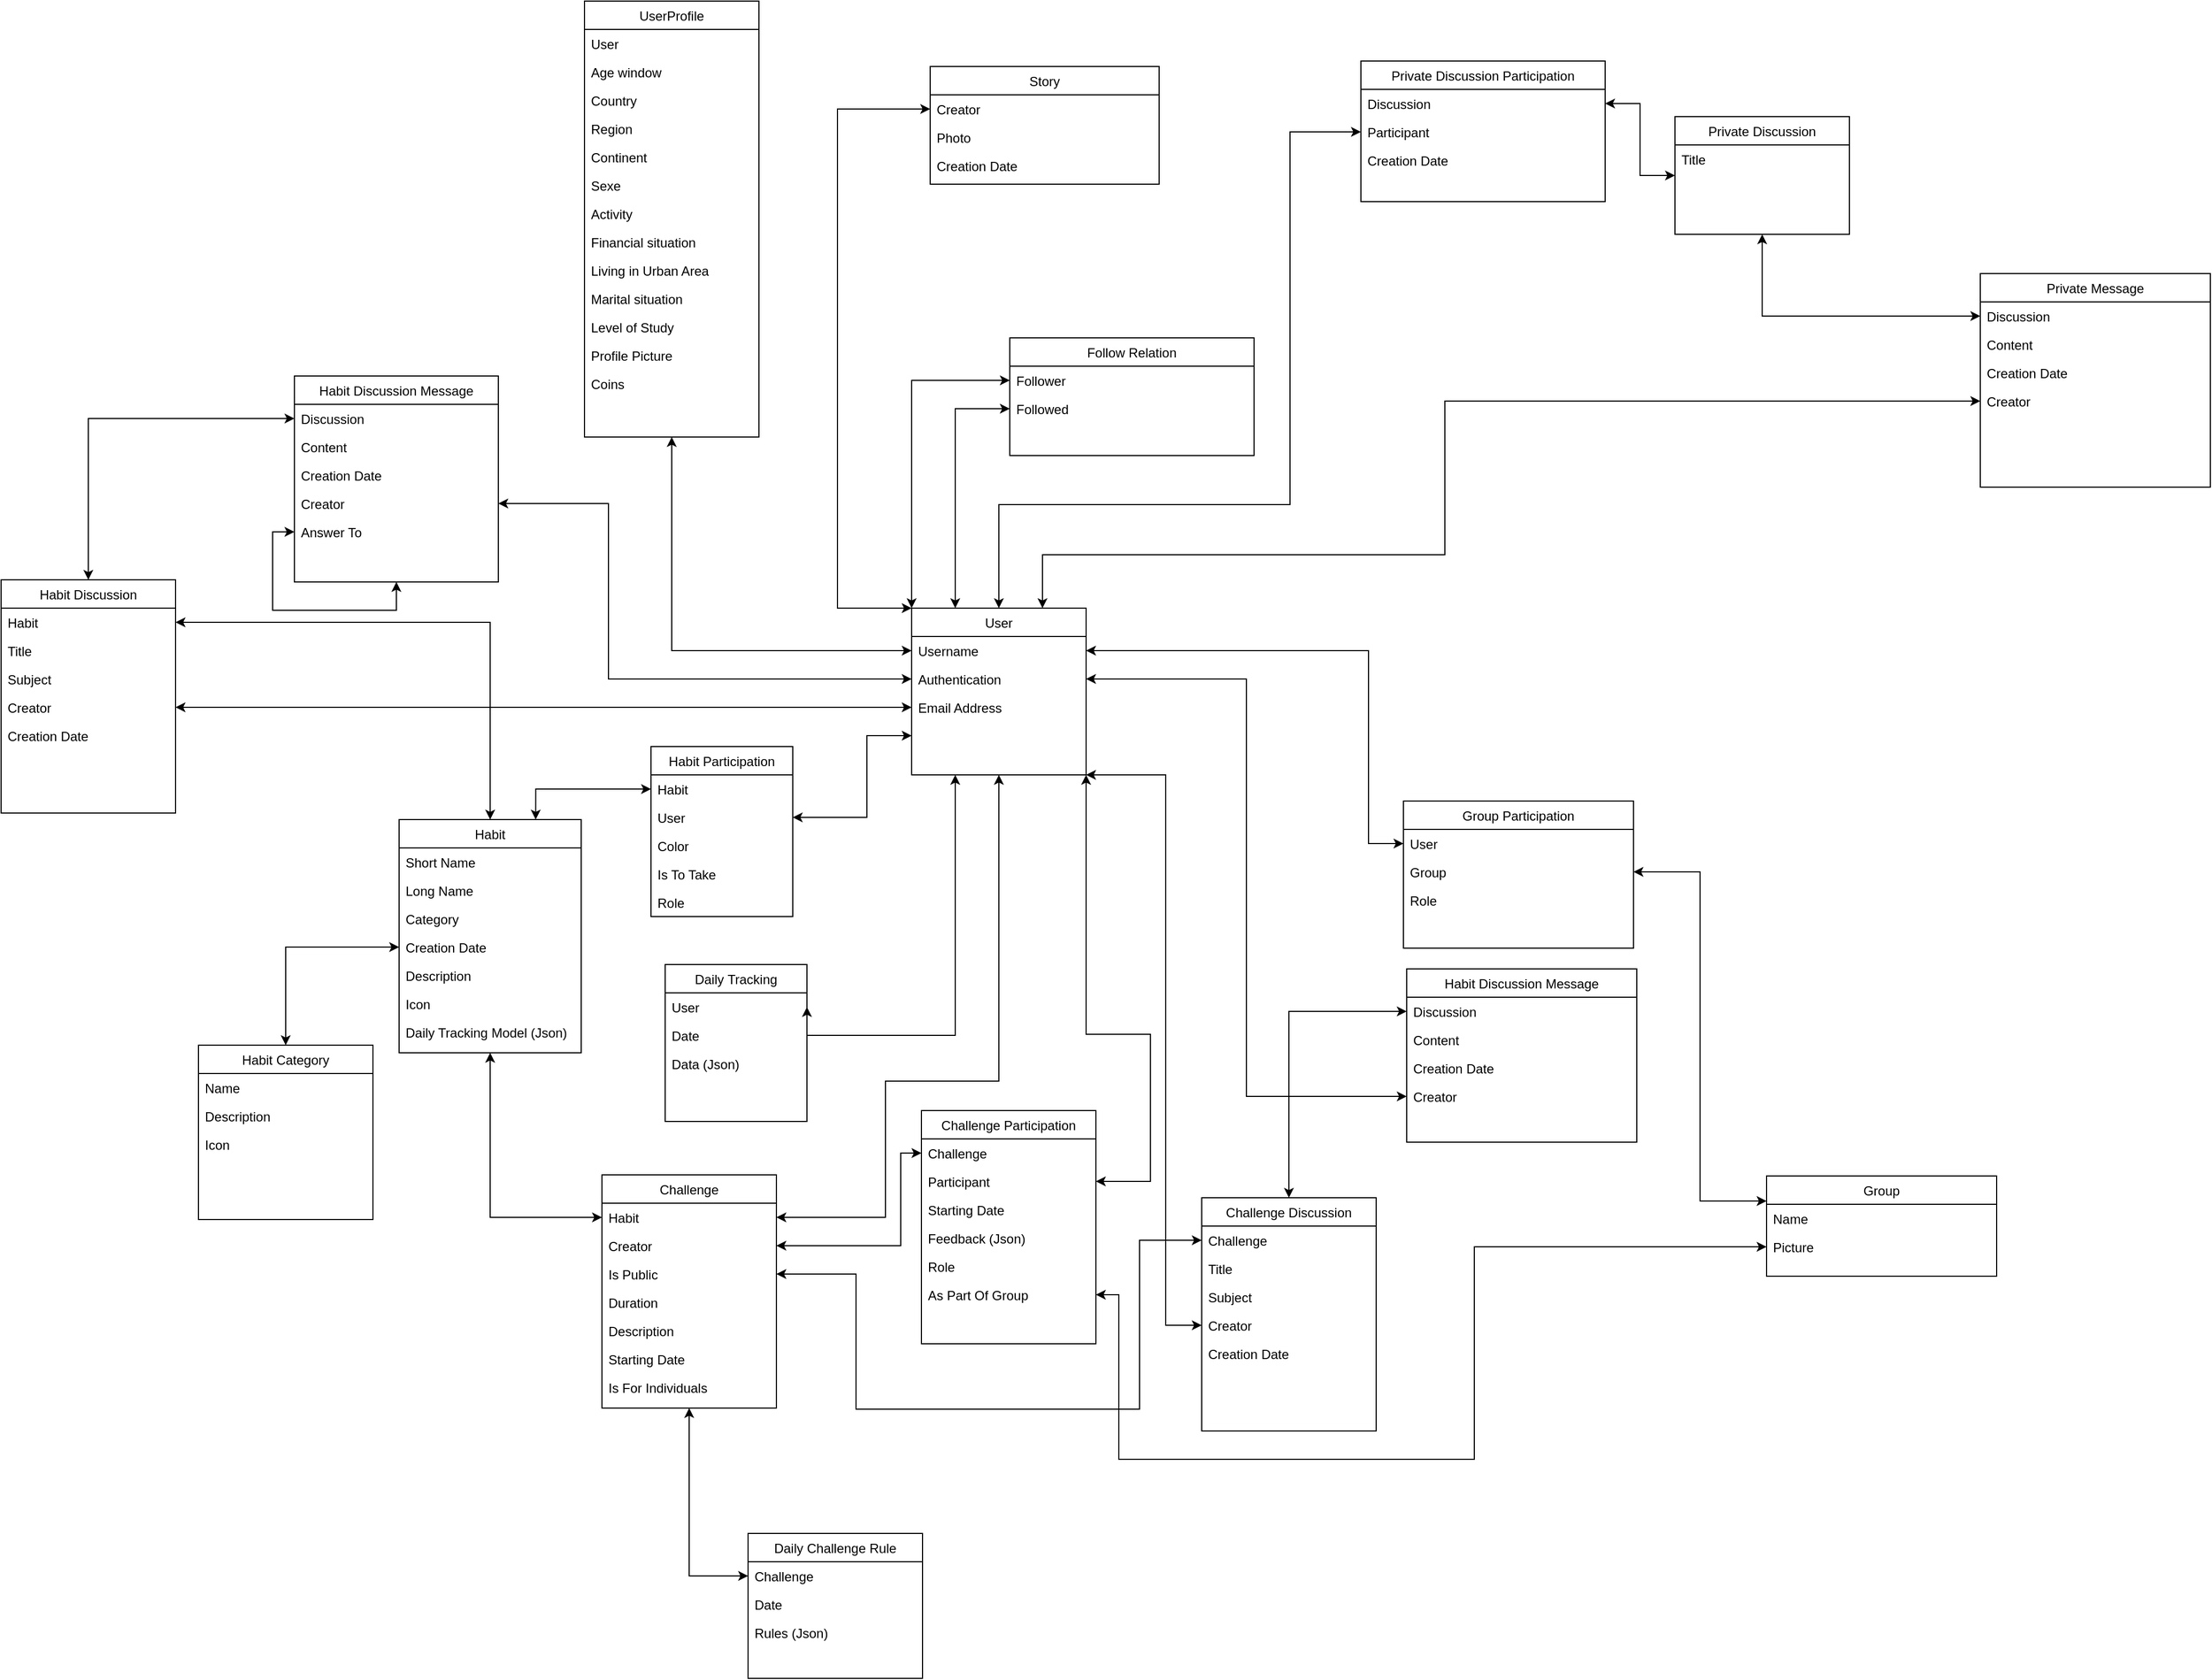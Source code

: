 <mxfile version="24.7.7">
  <diagram id="C5RBs43oDa-KdzZeNtuy" name="Page-1">
    <mxGraphModel dx="2640" dy="1414" grid="0" gridSize="10" guides="0" tooltips="1" connect="1" arrows="1" fold="1" page="0" pageScale="1" pageWidth="827" pageHeight="1169" math="0" shadow="0">
      <root>
        <mxCell id="WIyWlLk6GJQsqaUBKTNV-0" />
        <mxCell id="WIyWlLk6GJQsqaUBKTNV-1" parent="WIyWlLk6GJQsqaUBKTNV-0" />
        <mxCell id="zkfFHV4jXpPFQw0GAbJ--0" value="User" style="swimlane;fontStyle=0;align=center;verticalAlign=top;childLayout=stackLayout;horizontal=1;startSize=26;horizontalStack=0;resizeParent=1;resizeLast=0;collapsible=1;marginBottom=0;rounded=0;shadow=0;strokeWidth=1;swimlaneLine=1;" parent="WIyWlLk6GJQsqaUBKTNV-1" vertex="1">
          <mxGeometry x="76" y="208" width="160" height="153" as="geometry">
            <mxRectangle x="230" y="140" width="160" height="26" as="alternateBounds" />
          </mxGeometry>
        </mxCell>
        <mxCell id="zkfFHV4jXpPFQw0GAbJ--1" value="Username" style="text;align=left;verticalAlign=top;spacingLeft=4;spacingRight=4;overflow=hidden;rotatable=0;points=[[0,0.5],[1,0.5]];portConstraint=eastwest;" parent="zkfFHV4jXpPFQw0GAbJ--0" vertex="1">
          <mxGeometry y="26" width="160" height="26" as="geometry" />
        </mxCell>
        <mxCell id="zkfFHV4jXpPFQw0GAbJ--2" value="Authentication" style="text;align=left;verticalAlign=top;spacingLeft=4;spacingRight=4;overflow=hidden;rotatable=0;points=[[0,0.5],[1,0.5]];portConstraint=eastwest;rounded=0;shadow=0;html=0;" parent="zkfFHV4jXpPFQw0GAbJ--0" vertex="1">
          <mxGeometry y="52" width="160" height="26" as="geometry" />
        </mxCell>
        <mxCell id="zkfFHV4jXpPFQw0GAbJ--3" value="Email Address" style="text;align=left;verticalAlign=top;spacingLeft=4;spacingRight=4;overflow=hidden;rotatable=0;points=[[0,0.5],[1,0.5]];portConstraint=eastwest;rounded=0;shadow=0;html=0;" parent="zkfFHV4jXpPFQw0GAbJ--0" vertex="1">
          <mxGeometry y="78" width="160" height="26" as="geometry" />
        </mxCell>
        <mxCell id="zkfFHV4jXpPFQw0GAbJ--6" value="Habit" style="swimlane;fontStyle=0;align=center;verticalAlign=top;childLayout=stackLayout;horizontal=1;startSize=26;horizontalStack=0;resizeParent=1;resizeLast=0;collapsible=1;marginBottom=0;rounded=0;shadow=0;strokeWidth=1;" parent="WIyWlLk6GJQsqaUBKTNV-1" vertex="1">
          <mxGeometry x="-394" y="402" width="167" height="214" as="geometry">
            <mxRectangle x="130" y="380" width="160" height="26" as="alternateBounds" />
          </mxGeometry>
        </mxCell>
        <mxCell id="zkfFHV4jXpPFQw0GAbJ--7" value="Short Name" style="text;align=left;verticalAlign=top;spacingLeft=4;spacingRight=4;overflow=hidden;rotatable=0;points=[[0,0.5],[1,0.5]];portConstraint=eastwest;" parent="zkfFHV4jXpPFQw0GAbJ--6" vertex="1">
          <mxGeometry y="26" width="167" height="26" as="geometry" />
        </mxCell>
        <mxCell id="zkfFHV4jXpPFQw0GAbJ--8" value="Long Name" style="text;align=left;verticalAlign=top;spacingLeft=4;spacingRight=4;overflow=hidden;rotatable=0;points=[[0,0.5],[1,0.5]];portConstraint=eastwest;rounded=0;shadow=0;html=0;" parent="zkfFHV4jXpPFQw0GAbJ--6" vertex="1">
          <mxGeometry y="52" width="167" height="26" as="geometry" />
        </mxCell>
        <mxCell id="zkfFHV4jXpPFQw0GAbJ--10" value="Category" style="text;align=left;verticalAlign=top;spacingLeft=4;spacingRight=4;overflow=hidden;rotatable=0;points=[[0,0.5],[1,0.5]];portConstraint=eastwest;fontStyle=0" parent="zkfFHV4jXpPFQw0GAbJ--6" vertex="1">
          <mxGeometry y="78" width="167" height="26" as="geometry" />
        </mxCell>
        <mxCell id="zkfFHV4jXpPFQw0GAbJ--11" value="Creation Date" style="text;align=left;verticalAlign=top;spacingLeft=4;spacingRight=4;overflow=hidden;rotatable=0;points=[[0,0.5],[1,0.5]];portConstraint=eastwest;" parent="zkfFHV4jXpPFQw0GAbJ--6" vertex="1">
          <mxGeometry y="104" width="167" height="26" as="geometry" />
        </mxCell>
        <mxCell id="_MTRyUuzJPkdYCa4zPK0-39" value="Description" style="text;align=left;verticalAlign=top;spacingLeft=4;spacingRight=4;overflow=hidden;rotatable=0;points=[[0,0.5],[1,0.5]];portConstraint=eastwest;" parent="zkfFHV4jXpPFQw0GAbJ--6" vertex="1">
          <mxGeometry y="130" width="167" height="26" as="geometry" />
        </mxCell>
        <mxCell id="_MTRyUuzJPkdYCa4zPK0-43" value="Icon" style="text;align=left;verticalAlign=top;spacingLeft=4;spacingRight=4;overflow=hidden;rotatable=0;points=[[0,0.5],[1,0.5]];portConstraint=eastwest;" parent="zkfFHV4jXpPFQw0GAbJ--6" vertex="1">
          <mxGeometry y="156" width="167" height="26" as="geometry" />
        </mxCell>
        <mxCell id="_MTRyUuzJPkdYCa4zPK0-107" value="Daily Tracking Model (Json)" style="text;align=left;verticalAlign=top;spacingLeft=4;spacingRight=4;overflow=hidden;rotatable=0;points=[[0,0.5],[1,0.5]];portConstraint=eastwest;" parent="zkfFHV4jXpPFQw0GAbJ--6" vertex="1">
          <mxGeometry y="182" width="167" height="26" as="geometry" />
        </mxCell>
        <mxCell id="zkfFHV4jXpPFQw0GAbJ--13" value="Habit Category" style="swimlane;fontStyle=0;align=center;verticalAlign=top;childLayout=stackLayout;horizontal=1;startSize=26;horizontalStack=0;resizeParent=1;resizeLast=0;collapsible=1;marginBottom=0;rounded=0;shadow=0;strokeWidth=1;" parent="WIyWlLk6GJQsqaUBKTNV-1" vertex="1">
          <mxGeometry x="-578" y="609" width="160" height="160" as="geometry">
            <mxRectangle x="340" y="380" width="170" height="26" as="alternateBounds" />
          </mxGeometry>
        </mxCell>
        <mxCell id="zkfFHV4jXpPFQw0GAbJ--14" value="Name" style="text;align=left;verticalAlign=top;spacingLeft=4;spacingRight=4;overflow=hidden;rotatable=0;points=[[0,0.5],[1,0.5]];portConstraint=eastwest;" parent="zkfFHV4jXpPFQw0GAbJ--13" vertex="1">
          <mxGeometry y="26" width="160" height="26" as="geometry" />
        </mxCell>
        <mxCell id="_MTRyUuzJPkdYCa4zPK0-41" value="Description" style="text;align=left;verticalAlign=top;spacingLeft=4;spacingRight=4;overflow=hidden;rotatable=0;points=[[0,0.5],[1,0.5]];portConstraint=eastwest;" parent="zkfFHV4jXpPFQw0GAbJ--13" vertex="1">
          <mxGeometry y="52" width="160" height="26" as="geometry" />
        </mxCell>
        <mxCell id="_MTRyUuzJPkdYCa4zPK0-42" value="Icon" style="text;align=left;verticalAlign=top;spacingLeft=4;spacingRight=4;overflow=hidden;rotatable=0;points=[[0,0.5],[1,0.5]];portConstraint=eastwest;" parent="zkfFHV4jXpPFQw0GAbJ--13" vertex="1">
          <mxGeometry y="78" width="160" height="26" as="geometry" />
        </mxCell>
        <mxCell id="_MTRyUuzJPkdYCa4zPK0-162" style="edgeStyle=orthogonalEdgeStyle;rounded=0;orthogonalLoop=1;jettySize=auto;html=1;exitX=0.5;exitY=1;exitDx=0;exitDy=0;entryX=0;entryY=0.5;entryDx=0;entryDy=0;startArrow=classic;startFill=1;" parent="WIyWlLk6GJQsqaUBKTNV-1" source="zkfFHV4jXpPFQw0GAbJ--17" target="zkfFHV4jXpPFQw0GAbJ--1" edge="1">
          <mxGeometry relative="1" as="geometry">
            <Array as="points">
              <mxPoint x="-144" y="247" />
            </Array>
          </mxGeometry>
        </mxCell>
        <mxCell id="zkfFHV4jXpPFQw0GAbJ--17" value="UserProfile" style="swimlane;fontStyle=0;align=center;verticalAlign=top;childLayout=stackLayout;horizontal=1;startSize=26;horizontalStack=0;resizeParent=1;resizeLast=0;collapsible=1;marginBottom=0;rounded=0;shadow=0;strokeWidth=1;" parent="WIyWlLk6GJQsqaUBKTNV-1" vertex="1">
          <mxGeometry x="-224" y="-349" width="160" height="400" as="geometry">
            <mxRectangle x="550" y="140" width="160" height="26" as="alternateBounds" />
          </mxGeometry>
        </mxCell>
        <mxCell id="FdI5IwcbY3YM_8A5vLSb-8" value="User" style="text;align=left;verticalAlign=top;spacingLeft=4;spacingRight=4;overflow=hidden;rotatable=0;points=[[0,0.5],[1,0.5]];portConstraint=eastwest;" vertex="1" parent="zkfFHV4jXpPFQw0GAbJ--17">
          <mxGeometry y="26" width="160" height="26" as="geometry" />
        </mxCell>
        <mxCell id="zkfFHV4jXpPFQw0GAbJ--18" value="Age window" style="text;align=left;verticalAlign=top;spacingLeft=4;spacingRight=4;overflow=hidden;rotatable=0;points=[[0,0.5],[1,0.5]];portConstraint=eastwest;" parent="zkfFHV4jXpPFQw0GAbJ--17" vertex="1">
          <mxGeometry y="52" width="160" height="26" as="geometry" />
        </mxCell>
        <mxCell id="zkfFHV4jXpPFQw0GAbJ--19" value="Country" style="text;align=left;verticalAlign=top;spacingLeft=4;spacingRight=4;overflow=hidden;rotatable=0;points=[[0,0.5],[1,0.5]];portConstraint=eastwest;rounded=0;shadow=0;html=0;" parent="zkfFHV4jXpPFQw0GAbJ--17" vertex="1">
          <mxGeometry y="78" width="160" height="26" as="geometry" />
        </mxCell>
        <mxCell id="zkfFHV4jXpPFQw0GAbJ--20" value="Region" style="text;align=left;verticalAlign=top;spacingLeft=4;spacingRight=4;overflow=hidden;rotatable=0;points=[[0,0.5],[1,0.5]];portConstraint=eastwest;rounded=0;shadow=0;html=0;" parent="zkfFHV4jXpPFQw0GAbJ--17" vertex="1">
          <mxGeometry y="104" width="160" height="26" as="geometry" />
        </mxCell>
        <mxCell id="zkfFHV4jXpPFQw0GAbJ--21" value="Continent" style="text;align=left;verticalAlign=top;spacingLeft=4;spacingRight=4;overflow=hidden;rotatable=0;points=[[0,0.5],[1,0.5]];portConstraint=eastwest;rounded=0;shadow=0;html=0;" parent="zkfFHV4jXpPFQw0GAbJ--17" vertex="1">
          <mxGeometry y="130" width="160" height="26" as="geometry" />
        </mxCell>
        <mxCell id="zkfFHV4jXpPFQw0GAbJ--22" value="Sexe" style="text;align=left;verticalAlign=top;spacingLeft=4;spacingRight=4;overflow=hidden;rotatable=0;points=[[0,0.5],[1,0.5]];portConstraint=eastwest;rounded=0;shadow=0;html=0;" parent="zkfFHV4jXpPFQw0GAbJ--17" vertex="1">
          <mxGeometry y="156" width="160" height="26" as="geometry" />
        </mxCell>
        <mxCell id="zkfFHV4jXpPFQw0GAbJ--24" value="Activity" style="text;align=left;verticalAlign=top;spacingLeft=4;spacingRight=4;overflow=hidden;rotatable=0;points=[[0,0.5],[1,0.5]];portConstraint=eastwest;" parent="zkfFHV4jXpPFQw0GAbJ--17" vertex="1">
          <mxGeometry y="182" width="160" height="26" as="geometry" />
        </mxCell>
        <mxCell id="zkfFHV4jXpPFQw0GAbJ--25" value="Financial situation" style="text;align=left;verticalAlign=top;spacingLeft=4;spacingRight=4;overflow=hidden;rotatable=0;points=[[0,0.5],[1,0.5]];portConstraint=eastwest;" parent="zkfFHV4jXpPFQw0GAbJ--17" vertex="1">
          <mxGeometry y="208" width="160" height="26" as="geometry" />
        </mxCell>
        <mxCell id="_MTRyUuzJPkdYCa4zPK0-3" value="Living in Urban Area" style="text;align=left;verticalAlign=top;spacingLeft=4;spacingRight=4;overflow=hidden;rotatable=0;points=[[0,0.5],[1,0.5]];portConstraint=eastwest;" parent="zkfFHV4jXpPFQw0GAbJ--17" vertex="1">
          <mxGeometry y="234" width="160" height="26" as="geometry" />
        </mxCell>
        <mxCell id="_MTRyUuzJPkdYCa4zPK0-4" value="Marital situation" style="text;align=left;verticalAlign=top;spacingLeft=4;spacingRight=4;overflow=hidden;rotatable=0;points=[[0,0.5],[1,0.5]];portConstraint=eastwest;" parent="zkfFHV4jXpPFQw0GAbJ--17" vertex="1">
          <mxGeometry y="260" width="160" height="26" as="geometry" />
        </mxCell>
        <mxCell id="_MTRyUuzJPkdYCa4zPK0-5" value="Level of Study" style="text;align=left;verticalAlign=top;spacingLeft=4;spacingRight=4;overflow=hidden;rotatable=0;points=[[0,0.5],[1,0.5]];portConstraint=eastwest;" parent="zkfFHV4jXpPFQw0GAbJ--17" vertex="1">
          <mxGeometry y="286" width="160" height="26" as="geometry" />
        </mxCell>
        <mxCell id="_MTRyUuzJPkdYCa4zPK0-44" value="Profile Picture" style="text;align=left;verticalAlign=top;spacingLeft=4;spacingRight=4;overflow=hidden;rotatable=0;points=[[0,0.5],[1,0.5]];portConstraint=eastwest;" parent="zkfFHV4jXpPFQw0GAbJ--17" vertex="1">
          <mxGeometry y="312" width="160" height="26" as="geometry" />
        </mxCell>
        <mxCell id="FdI5IwcbY3YM_8A5vLSb-9" value="Coins" style="text;align=left;verticalAlign=top;spacingLeft=4;spacingRight=4;overflow=hidden;rotatable=0;points=[[0,0.5],[1,0.5]];portConstraint=eastwest;" vertex="1" parent="zkfFHV4jXpPFQw0GAbJ--17">
          <mxGeometry y="338" width="160" height="26" as="geometry" />
        </mxCell>
        <mxCell id="_MTRyUuzJPkdYCa4zPK0-8" value="" style="endArrow=classic;shadow=0;strokeWidth=1;rounded=0;endFill=1;edgeStyle=orthogonalEdgeStyle;elbow=vertical;startArrow=classic;startFill=1;entryX=0.5;entryY=0;entryDx=0;entryDy=0;exitX=0;exitY=0.5;exitDx=0;exitDy=0;" parent="WIyWlLk6GJQsqaUBKTNV-1" source="zkfFHV4jXpPFQw0GAbJ--11" target="zkfFHV4jXpPFQw0GAbJ--13" edge="1">
          <mxGeometry x="0.5" y="41" relative="1" as="geometry">
            <mxPoint x="230" y="600" as="sourcePoint" />
            <mxPoint x="340" y="560" as="targetPoint" />
            <mxPoint x="-40" y="32" as="offset" />
          </mxGeometry>
        </mxCell>
        <mxCell id="_MTRyUuzJPkdYCa4zPK0-16" value="Daily Tracking" style="swimlane;fontStyle=0;align=center;verticalAlign=top;childLayout=stackLayout;horizontal=1;startSize=26;horizontalStack=0;resizeParent=1;resizeLast=0;collapsible=1;marginBottom=0;rounded=0;shadow=0;strokeWidth=1;" parent="WIyWlLk6GJQsqaUBKTNV-1" vertex="1">
          <mxGeometry x="-150" y="535" width="130" height="144" as="geometry">
            <mxRectangle x="130" y="380" width="160" height="26" as="alternateBounds" />
          </mxGeometry>
        </mxCell>
        <mxCell id="_MTRyUuzJPkdYCa4zPK0-18" value="User" style="text;align=left;verticalAlign=top;spacingLeft=4;spacingRight=4;overflow=hidden;rotatable=0;points=[[0,0.5],[1,0.5]];portConstraint=eastwest;rounded=0;shadow=0;html=0;" parent="_MTRyUuzJPkdYCa4zPK0-16" vertex="1">
          <mxGeometry y="26" width="130" height="26" as="geometry" />
        </mxCell>
        <mxCell id="_MTRyUuzJPkdYCa4zPK0-19" value="Date" style="text;align=left;verticalAlign=top;spacingLeft=4;spacingRight=4;overflow=hidden;rotatable=0;points=[[0,0.5],[1,0.5]];portConstraint=eastwest;fontStyle=0" parent="_MTRyUuzJPkdYCa4zPK0-16" vertex="1">
          <mxGeometry y="52" width="130" height="26" as="geometry" />
        </mxCell>
        <mxCell id="_MTRyUuzJPkdYCa4zPK0-21" value="Data (Json)" style="text;align=left;verticalAlign=top;spacingLeft=4;spacingRight=4;overflow=hidden;rotatable=0;points=[[0,0.5],[1,0.5]];portConstraint=eastwest;fontStyle=0" parent="_MTRyUuzJPkdYCa4zPK0-16" vertex="1">
          <mxGeometry y="78" width="130" height="26" as="geometry" />
        </mxCell>
        <mxCell id="_MTRyUuzJPkdYCa4zPK0-24" value="" style="endArrow=classic;shadow=0;strokeWidth=1;rounded=0;endFill=1;edgeStyle=orthogonalEdgeStyle;elbow=vertical;entryX=1;entryY=0.5;entryDx=0;entryDy=0;exitX=0.25;exitY=1;exitDx=0;exitDy=0;startArrow=classic;startFill=1;" parent="WIyWlLk6GJQsqaUBKTNV-1" source="zkfFHV4jXpPFQw0GAbJ--0" target="_MTRyUuzJPkdYCa4zPK0-18" edge="1">
          <mxGeometry x="0.5" y="41" relative="1" as="geometry">
            <mxPoint x="80" y="230" as="sourcePoint" />
            <mxPoint x="-120" y="290" as="targetPoint" />
            <mxPoint x="-40" y="32" as="offset" />
            <Array as="points">
              <mxPoint x="116" y="600" />
            </Array>
          </mxGeometry>
        </mxCell>
        <mxCell id="_MTRyUuzJPkdYCa4zPK0-32" value="Challenge" style="swimlane;fontStyle=0;align=center;verticalAlign=top;childLayout=stackLayout;horizontal=1;startSize=26;horizontalStack=0;resizeParent=1;resizeLast=0;collapsible=1;marginBottom=0;rounded=0;shadow=0;strokeWidth=1;" parent="WIyWlLk6GJQsqaUBKTNV-1" vertex="1">
          <mxGeometry x="-208" y="728" width="160" height="214" as="geometry">
            <mxRectangle x="130" y="380" width="160" height="26" as="alternateBounds" />
          </mxGeometry>
        </mxCell>
        <mxCell id="_MTRyUuzJPkdYCa4zPK0-33" value="Habit" style="text;align=left;verticalAlign=top;spacingLeft=4;spacingRight=4;overflow=hidden;rotatable=0;points=[[0,0.5],[1,0.5]];portConstraint=eastwest;" parent="_MTRyUuzJPkdYCa4zPK0-32" vertex="1">
          <mxGeometry y="26" width="160" height="26" as="geometry" />
        </mxCell>
        <mxCell id="_MTRyUuzJPkdYCa4zPK0-34" value="Creator" style="text;align=left;verticalAlign=top;spacingLeft=4;spacingRight=4;overflow=hidden;rotatable=0;points=[[0,0.5],[1,0.5]];portConstraint=eastwest;rounded=0;shadow=0;html=0;" parent="_MTRyUuzJPkdYCa4zPK0-32" vertex="1">
          <mxGeometry y="52" width="160" height="26" as="geometry" />
        </mxCell>
        <mxCell id="_MTRyUuzJPkdYCa4zPK0-35" value="Is Public" style="text;align=left;verticalAlign=top;spacingLeft=4;spacingRight=4;overflow=hidden;rotatable=0;points=[[0,0.5],[1,0.5]];portConstraint=eastwest;fontStyle=0" parent="_MTRyUuzJPkdYCa4zPK0-32" vertex="1">
          <mxGeometry y="78" width="160" height="26" as="geometry" />
        </mxCell>
        <mxCell id="_MTRyUuzJPkdYCa4zPK0-37" value="Duration" style="text;align=left;verticalAlign=top;spacingLeft=4;spacingRight=4;overflow=hidden;rotatable=0;points=[[0,0.5],[1,0.5]];portConstraint=eastwest;" parent="_MTRyUuzJPkdYCa4zPK0-32" vertex="1">
          <mxGeometry y="104" width="160" height="26" as="geometry" />
        </mxCell>
        <mxCell id="_MTRyUuzJPkdYCa4zPK0-38" value="Description" style="text;align=left;verticalAlign=top;spacingLeft=4;spacingRight=4;overflow=hidden;rotatable=0;points=[[0,0.5],[1,0.5]];portConstraint=eastwest;" parent="_MTRyUuzJPkdYCa4zPK0-32" vertex="1">
          <mxGeometry y="130" width="160" height="26" as="geometry" />
        </mxCell>
        <mxCell id="FdI5IwcbY3YM_8A5vLSb-43" value="Starting Date" style="text;align=left;verticalAlign=top;spacingLeft=4;spacingRight=4;overflow=hidden;rotatable=0;points=[[0,0.5],[1,0.5]];portConstraint=eastwest;" vertex="1" parent="_MTRyUuzJPkdYCa4zPK0-32">
          <mxGeometry y="156" width="160" height="26" as="geometry" />
        </mxCell>
        <mxCell id="FdI5IwcbY3YM_8A5vLSb-44" value="Is For Individuals" style="text;align=left;verticalAlign=top;spacingLeft=4;spacingRight=4;overflow=hidden;rotatable=0;points=[[0,0.5],[1,0.5]];portConstraint=eastwest;fontStyle=0" vertex="1" parent="_MTRyUuzJPkdYCa4zPK0-32">
          <mxGeometry y="182" width="160" height="26" as="geometry" />
        </mxCell>
        <mxCell id="_MTRyUuzJPkdYCa4zPK0-45" value="" style="endArrow=classic;shadow=0;strokeWidth=1;rounded=0;endFill=1;edgeStyle=orthogonalEdgeStyle;elbow=vertical;entryX=0;entryY=0.5;entryDx=0;entryDy=0;startArrow=classic;startFill=1;exitX=0.5;exitY=1;exitDx=0;exitDy=0;" parent="WIyWlLk6GJQsqaUBKTNV-1" source="zkfFHV4jXpPFQw0GAbJ--6" target="_MTRyUuzJPkdYCa4zPK0-33" edge="1">
          <mxGeometry x="0.5" y="41" relative="1" as="geometry">
            <mxPoint x="120" y="740" as="sourcePoint" />
            <mxPoint x="390" y="529" as="targetPoint" />
            <mxPoint x="-40" y="32" as="offset" />
          </mxGeometry>
        </mxCell>
        <mxCell id="_MTRyUuzJPkdYCa4zPK0-49" value="Habit Discussion" style="swimlane;fontStyle=0;align=center;verticalAlign=top;childLayout=stackLayout;horizontal=1;startSize=26;horizontalStack=0;resizeParent=1;resizeLast=0;collapsible=1;marginBottom=0;rounded=0;shadow=0;strokeWidth=1;" parent="WIyWlLk6GJQsqaUBKTNV-1" vertex="1">
          <mxGeometry x="-759" y="182" width="160" height="214" as="geometry">
            <mxRectangle x="130" y="380" width="160" height="26" as="alternateBounds" />
          </mxGeometry>
        </mxCell>
        <mxCell id="_MTRyUuzJPkdYCa4zPK0-50" value="Habit" style="text;align=left;verticalAlign=top;spacingLeft=4;spacingRight=4;overflow=hidden;rotatable=0;points=[[0,0.5],[1,0.5]];portConstraint=eastwest;" parent="_MTRyUuzJPkdYCa4zPK0-49" vertex="1">
          <mxGeometry y="26" width="160" height="26" as="geometry" />
        </mxCell>
        <mxCell id="_MTRyUuzJPkdYCa4zPK0-52" value="Title" style="text;align=left;verticalAlign=top;spacingLeft=4;spacingRight=4;overflow=hidden;rotatable=0;points=[[0,0.5],[1,0.5]];portConstraint=eastwest;fontStyle=0" parent="_MTRyUuzJPkdYCa4zPK0-49" vertex="1">
          <mxGeometry y="52" width="160" height="26" as="geometry" />
        </mxCell>
        <mxCell id="_MTRyUuzJPkdYCa4zPK0-54" value="Subject" style="text;align=left;verticalAlign=top;spacingLeft=4;spacingRight=4;overflow=hidden;rotatable=0;points=[[0,0.5],[1,0.5]];portConstraint=eastwest;" parent="_MTRyUuzJPkdYCa4zPK0-49" vertex="1">
          <mxGeometry y="78" width="160" height="26" as="geometry" />
        </mxCell>
        <mxCell id="_MTRyUuzJPkdYCa4zPK0-61" value="Creator" style="text;align=left;verticalAlign=top;spacingLeft=4;spacingRight=4;overflow=hidden;rotatable=0;points=[[0,0.5],[1,0.5]];portConstraint=eastwest;" parent="_MTRyUuzJPkdYCa4zPK0-49" vertex="1">
          <mxGeometry y="104" width="160" height="26" as="geometry" />
        </mxCell>
        <mxCell id="_MTRyUuzJPkdYCa4zPK0-62" value="Creation Date" style="text;align=left;verticalAlign=top;spacingLeft=4;spacingRight=4;overflow=hidden;rotatable=0;points=[[0,0.5],[1,0.5]];portConstraint=eastwest;" parent="_MTRyUuzJPkdYCa4zPK0-49" vertex="1">
          <mxGeometry y="130" width="160" height="26" as="geometry" />
        </mxCell>
        <mxCell id="_MTRyUuzJPkdYCa4zPK0-56" value="Challenge Discussion" style="swimlane;fontStyle=0;align=center;verticalAlign=top;childLayout=stackLayout;horizontal=1;startSize=26;horizontalStack=0;resizeParent=1;resizeLast=0;collapsible=1;marginBottom=0;rounded=0;shadow=0;strokeWidth=1;" parent="WIyWlLk6GJQsqaUBKTNV-1" vertex="1">
          <mxGeometry x="342" y="749" width="160" height="214" as="geometry">
            <mxRectangle x="130" y="380" width="160" height="26" as="alternateBounds" />
          </mxGeometry>
        </mxCell>
        <mxCell id="_MTRyUuzJPkdYCa4zPK0-57" value="Challenge" style="text;align=left;verticalAlign=top;spacingLeft=4;spacingRight=4;overflow=hidden;rotatable=0;points=[[0,0.5],[1,0.5]];portConstraint=eastwest;" parent="_MTRyUuzJPkdYCa4zPK0-56" vertex="1">
          <mxGeometry y="26" width="160" height="26" as="geometry" />
        </mxCell>
        <mxCell id="_MTRyUuzJPkdYCa4zPK0-58" value="Title" style="text;align=left;verticalAlign=top;spacingLeft=4;spacingRight=4;overflow=hidden;rotatable=0;points=[[0,0.5],[1,0.5]];portConstraint=eastwest;fontStyle=0" parent="_MTRyUuzJPkdYCa4zPK0-56" vertex="1">
          <mxGeometry y="52" width="160" height="26" as="geometry" />
        </mxCell>
        <mxCell id="_MTRyUuzJPkdYCa4zPK0-59" value="Subject" style="text;align=left;verticalAlign=top;spacingLeft=4;spacingRight=4;overflow=hidden;rotatable=0;points=[[0,0.5],[1,0.5]];portConstraint=eastwest;" parent="_MTRyUuzJPkdYCa4zPK0-56" vertex="1">
          <mxGeometry y="78" width="160" height="26" as="geometry" />
        </mxCell>
        <mxCell id="_MTRyUuzJPkdYCa4zPK0-108" value="Creator" style="text;align=left;verticalAlign=top;spacingLeft=4;spacingRight=4;overflow=hidden;rotatable=0;points=[[0,0.5],[1,0.5]];portConstraint=eastwest;" parent="_MTRyUuzJPkdYCa4zPK0-56" vertex="1">
          <mxGeometry y="104" width="160" height="26" as="geometry" />
        </mxCell>
        <mxCell id="_MTRyUuzJPkdYCa4zPK0-63" value="Creation Date" style="text;align=left;verticalAlign=top;spacingLeft=4;spacingRight=4;overflow=hidden;rotatable=0;points=[[0,0.5],[1,0.5]];portConstraint=eastwest;" parent="_MTRyUuzJPkdYCa4zPK0-56" vertex="1">
          <mxGeometry y="130" width="160" height="26" as="geometry" />
        </mxCell>
        <mxCell id="_MTRyUuzJPkdYCa4zPK0-64" value="Challenge Participation" style="swimlane;fontStyle=0;align=center;verticalAlign=top;childLayout=stackLayout;horizontal=1;startSize=26;horizontalStack=0;resizeParent=1;resizeLast=0;collapsible=1;marginBottom=0;rounded=0;shadow=0;strokeWidth=1;" parent="WIyWlLk6GJQsqaUBKTNV-1" vertex="1">
          <mxGeometry x="85" y="669" width="160" height="214" as="geometry">
            <mxRectangle x="130" y="380" width="160" height="26" as="alternateBounds" />
          </mxGeometry>
        </mxCell>
        <mxCell id="_MTRyUuzJPkdYCa4zPK0-65" value="Challenge" style="text;align=left;verticalAlign=top;spacingLeft=4;spacingRight=4;overflow=hidden;rotatable=0;points=[[0,0.5],[1,0.5]];portConstraint=eastwest;" parent="_MTRyUuzJPkdYCa4zPK0-64" vertex="1">
          <mxGeometry y="26" width="160" height="26" as="geometry" />
        </mxCell>
        <mxCell id="_MTRyUuzJPkdYCa4zPK0-66" value="Participant" style="text;align=left;verticalAlign=top;spacingLeft=4;spacingRight=4;overflow=hidden;rotatable=0;points=[[0,0.5],[1,0.5]];portConstraint=eastwest;rounded=0;shadow=0;html=0;" parent="_MTRyUuzJPkdYCa4zPK0-64" vertex="1">
          <mxGeometry y="52" width="160" height="26" as="geometry" />
        </mxCell>
        <mxCell id="_MTRyUuzJPkdYCa4zPK0-67" value="Starting Date" style="text;align=left;verticalAlign=top;spacingLeft=4;spacingRight=4;overflow=hidden;rotatable=0;points=[[0,0.5],[1,0.5]];portConstraint=eastwest;fontStyle=0" parent="_MTRyUuzJPkdYCa4zPK0-64" vertex="1">
          <mxGeometry y="78" width="160" height="26" as="geometry" />
        </mxCell>
        <mxCell id="_MTRyUuzJPkdYCa4zPK0-71" value="Feedback (Json)" style="text;align=left;verticalAlign=top;spacingLeft=4;spacingRight=4;overflow=hidden;rotatable=0;points=[[0,0.5],[1,0.5]];portConstraint=eastwest;fontStyle=0" parent="_MTRyUuzJPkdYCa4zPK0-64" vertex="1">
          <mxGeometry y="104" width="160" height="26" as="geometry" />
        </mxCell>
        <mxCell id="FdI5IwcbY3YM_8A5vLSb-25" value="Role" style="text;align=left;verticalAlign=top;spacingLeft=4;spacingRight=4;overflow=hidden;rotatable=0;points=[[0,0.5],[1,0.5]];portConstraint=eastwest;fontStyle=0" vertex="1" parent="_MTRyUuzJPkdYCa4zPK0-64">
          <mxGeometry y="130" width="160" height="26" as="geometry" />
        </mxCell>
        <mxCell id="FdI5IwcbY3YM_8A5vLSb-45" value="As Part Of Group" style="text;align=left;verticalAlign=top;spacingLeft=4;spacingRight=4;overflow=hidden;rotatable=0;points=[[0,0.5],[1,0.5]];portConstraint=eastwest;fontStyle=0" vertex="1" parent="_MTRyUuzJPkdYCa4zPK0-64">
          <mxGeometry y="156" width="160" height="26" as="geometry" />
        </mxCell>
        <mxCell id="_MTRyUuzJPkdYCa4zPK0-76" value="" style="endArrow=classic;shadow=0;strokeWidth=1;rounded=0;endFill=1;edgeStyle=orthogonalEdgeStyle;elbow=vertical;entryX=1;entryY=0.5;entryDx=0;entryDy=0;startArrow=classic;startFill=1;exitX=1;exitY=1;exitDx=0;exitDy=0;" parent="WIyWlLk6GJQsqaUBKTNV-1" source="zkfFHV4jXpPFQw0GAbJ--0" target="_MTRyUuzJPkdYCa4zPK0-66" edge="1">
          <mxGeometry x="0.5" y="41" relative="1" as="geometry">
            <mxPoint x="236" y="325" as="sourcePoint" />
            <mxPoint x="780" y="565" as="targetPoint" />
            <mxPoint x="-40" y="32" as="offset" />
            <Array as="points">
              <mxPoint x="236" y="599" />
              <mxPoint x="295" y="599" />
              <mxPoint x="295" y="734" />
            </Array>
          </mxGeometry>
        </mxCell>
        <mxCell id="_MTRyUuzJPkdYCa4zPK0-80" value="" style="endArrow=classic;shadow=0;strokeWidth=1;rounded=0;endFill=1;edgeStyle=orthogonalEdgeStyle;elbow=vertical;startArrow=classic;startFill=1;exitX=0;exitY=0.5;exitDx=0;exitDy=0;entryX=1;entryY=0.5;entryDx=0;entryDy=0;" parent="WIyWlLk6GJQsqaUBKTNV-1" source="_MTRyUuzJPkdYCa4zPK0-57" target="_MTRyUuzJPkdYCa4zPK0-35" edge="1">
          <mxGeometry x="0.5" y="41" relative="1" as="geometry">
            <mxPoint x="130" y="750" as="sourcePoint" />
            <mxPoint x="400" y="930" as="targetPoint" />
            <mxPoint x="-40" y="32" as="offset" />
            <Array as="points">
              <mxPoint x="285" y="788" />
              <mxPoint x="285" y="943" />
              <mxPoint x="25" y="943" />
              <mxPoint x="25" y="819" />
            </Array>
          </mxGeometry>
        </mxCell>
        <mxCell id="_MTRyUuzJPkdYCa4zPK0-84" value="" style="endArrow=classic;shadow=0;strokeWidth=1;rounded=0;endFill=1;edgeStyle=orthogonalEdgeStyle;elbow=vertical;startArrow=classic;startFill=1;exitX=0.5;exitY=0;exitDx=0;exitDy=0;entryX=1;entryY=0.5;entryDx=0;entryDy=0;" parent="WIyWlLk6GJQsqaUBKTNV-1" source="zkfFHV4jXpPFQw0GAbJ--6" target="_MTRyUuzJPkdYCa4zPK0-50" edge="1">
          <mxGeometry x="0.5" y="41" relative="1" as="geometry">
            <mxPoint x="-30" y="649" as="sourcePoint" />
            <mxPoint x="-200" y="649" as="targetPoint" />
            <mxPoint x="-40" y="32" as="offset" />
          </mxGeometry>
        </mxCell>
        <mxCell id="_MTRyUuzJPkdYCa4zPK0-93" value="Habit Discussion Message" style="swimlane;fontStyle=0;align=center;verticalAlign=top;childLayout=stackLayout;horizontal=1;startSize=26;horizontalStack=0;resizeParent=1;resizeLast=0;collapsible=1;marginBottom=0;rounded=0;shadow=0;strokeWidth=1;" parent="WIyWlLk6GJQsqaUBKTNV-1" vertex="1">
          <mxGeometry x="-490" y="-5" width="187" height="189" as="geometry">
            <mxRectangle x="130" y="380" width="160" height="26" as="alternateBounds" />
          </mxGeometry>
        </mxCell>
        <mxCell id="_MTRyUuzJPkdYCa4zPK0-94" value="Discussion" style="text;align=left;verticalAlign=top;spacingLeft=4;spacingRight=4;overflow=hidden;rotatable=0;points=[[0,0.5],[1,0.5]];portConstraint=eastwest;" parent="_MTRyUuzJPkdYCa4zPK0-93" vertex="1">
          <mxGeometry y="26" width="187" height="26" as="geometry" />
        </mxCell>
        <mxCell id="_MTRyUuzJPkdYCa4zPK0-95" value="Content" style="text;align=left;verticalAlign=top;spacingLeft=4;spacingRight=4;overflow=hidden;rotatable=0;points=[[0,0.5],[1,0.5]];portConstraint=eastwest;fontStyle=0" parent="_MTRyUuzJPkdYCa4zPK0-93" vertex="1">
          <mxGeometry y="52" width="187" height="26" as="geometry" />
        </mxCell>
        <mxCell id="_MTRyUuzJPkdYCa4zPK0-96" value="Creation Date" style="text;align=left;verticalAlign=top;spacingLeft=4;spacingRight=4;overflow=hidden;rotatable=0;points=[[0,0.5],[1,0.5]];portConstraint=eastwest;" parent="_MTRyUuzJPkdYCa4zPK0-93" vertex="1">
          <mxGeometry y="78" width="187" height="26" as="geometry" />
        </mxCell>
        <mxCell id="_MTRyUuzJPkdYCa4zPK0-97" value="Creator" style="text;align=left;verticalAlign=top;spacingLeft=4;spacingRight=4;overflow=hidden;rotatable=0;points=[[0,0.5],[1,0.5]];portConstraint=eastwest;" parent="_MTRyUuzJPkdYCa4zPK0-93" vertex="1">
          <mxGeometry y="104" width="187" height="26" as="geometry" />
        </mxCell>
        <mxCell id="FdI5IwcbY3YM_8A5vLSb-48" style="edgeStyle=orthogonalEdgeStyle;rounded=0;orthogonalLoop=1;jettySize=auto;html=1;exitX=0;exitY=0.5;exitDx=0;exitDy=0;entryX=0.5;entryY=1;entryDx=0;entryDy=0;startArrow=classic;startFill=1;" edge="1" parent="_MTRyUuzJPkdYCa4zPK0-93" source="FdI5IwcbY3YM_8A5vLSb-47" target="_MTRyUuzJPkdYCa4zPK0-93">
          <mxGeometry relative="1" as="geometry">
            <Array as="points">
              <mxPoint x="-20" y="143" />
              <mxPoint x="-20" y="215" />
              <mxPoint x="94" y="215" />
            </Array>
          </mxGeometry>
        </mxCell>
        <mxCell id="FdI5IwcbY3YM_8A5vLSb-47" value="Answer To" style="text;align=left;verticalAlign=top;spacingLeft=4;spacingRight=4;overflow=hidden;rotatable=0;points=[[0,0.5],[1,0.5]];portConstraint=eastwest;" vertex="1" parent="_MTRyUuzJPkdYCa4zPK0-93">
          <mxGeometry y="130" width="187" height="26" as="geometry" />
        </mxCell>
        <mxCell id="_MTRyUuzJPkdYCa4zPK0-99" value="" style="endArrow=classic;shadow=0;strokeWidth=1;rounded=0;endFill=1;edgeStyle=orthogonalEdgeStyle;elbow=vertical;startArrow=classic;startFill=1;entryX=1;entryY=0.5;entryDx=0;entryDy=0;exitX=0;exitY=0.5;exitDx=0;exitDy=0;" parent="WIyWlLk6GJQsqaUBKTNV-1" source="zkfFHV4jXpPFQw0GAbJ--2" target="_MTRyUuzJPkdYCa4zPK0-97" edge="1">
          <mxGeometry x="0.5" y="41" relative="1" as="geometry">
            <mxPoint x="-20" y="204" as="sourcePoint" />
            <mxPoint x="-140" y="507" as="targetPoint" />
            <mxPoint x="-40" y="32" as="offset" />
            <Array as="points">
              <mxPoint x="-202" y="273" />
              <mxPoint x="-202" y="112" />
            </Array>
          </mxGeometry>
        </mxCell>
        <mxCell id="_MTRyUuzJPkdYCa4zPK0-104" value="" style="endArrow=classic;shadow=0;strokeWidth=1;rounded=0;endFill=1;edgeStyle=orthogonalEdgeStyle;elbow=vertical;startArrow=classic;startFill=1;entryX=0;entryY=0.5;entryDx=0;entryDy=0;exitX=0.5;exitY=0;exitDx=0;exitDy=0;" parent="WIyWlLk6GJQsqaUBKTNV-1" source="_MTRyUuzJPkdYCa4zPK0-49" target="_MTRyUuzJPkdYCa4zPK0-94" edge="1">
          <mxGeometry x="0.5" y="41" relative="1" as="geometry">
            <mxPoint x="166" y="438" as="sourcePoint" />
            <mxPoint x="-146" y="299" as="targetPoint" />
            <mxPoint x="-40" y="32" as="offset" />
          </mxGeometry>
        </mxCell>
        <mxCell id="_MTRyUuzJPkdYCa4zPK0-109" style="edgeStyle=orthogonalEdgeStyle;rounded=0;orthogonalLoop=1;jettySize=auto;html=1;entryX=1;entryY=1;entryDx=0;entryDy=0;startArrow=classic;startFill=1;" parent="WIyWlLk6GJQsqaUBKTNV-1" source="_MTRyUuzJPkdYCa4zPK0-108" target="zkfFHV4jXpPFQw0GAbJ--0" edge="1">
          <mxGeometry relative="1" as="geometry">
            <Array as="points">
              <mxPoint x="309" y="866" />
              <mxPoint x="309" y="361" />
            </Array>
          </mxGeometry>
        </mxCell>
        <mxCell id="_MTRyUuzJPkdYCa4zPK0-110" value="Habit Discussion Message" style="swimlane;fontStyle=0;align=center;verticalAlign=top;childLayout=stackLayout;horizontal=1;startSize=26;horizontalStack=0;resizeParent=1;resizeLast=0;collapsible=1;marginBottom=0;rounded=0;shadow=0;strokeWidth=1;" parent="WIyWlLk6GJQsqaUBKTNV-1" vertex="1">
          <mxGeometry x="530" y="539" width="211" height="159" as="geometry">
            <mxRectangle x="130" y="380" width="160" height="26" as="alternateBounds" />
          </mxGeometry>
        </mxCell>
        <mxCell id="_MTRyUuzJPkdYCa4zPK0-111" value="Discussion" style="text;align=left;verticalAlign=top;spacingLeft=4;spacingRight=4;overflow=hidden;rotatable=0;points=[[0,0.5],[1,0.5]];portConstraint=eastwest;" parent="_MTRyUuzJPkdYCa4zPK0-110" vertex="1">
          <mxGeometry y="26" width="211" height="26" as="geometry" />
        </mxCell>
        <mxCell id="_MTRyUuzJPkdYCa4zPK0-112" value="Content" style="text;align=left;verticalAlign=top;spacingLeft=4;spacingRight=4;overflow=hidden;rotatable=0;points=[[0,0.5],[1,0.5]];portConstraint=eastwest;fontStyle=0" parent="_MTRyUuzJPkdYCa4zPK0-110" vertex="1">
          <mxGeometry y="52" width="211" height="26" as="geometry" />
        </mxCell>
        <mxCell id="_MTRyUuzJPkdYCa4zPK0-113" value="Creation Date" style="text;align=left;verticalAlign=top;spacingLeft=4;spacingRight=4;overflow=hidden;rotatable=0;points=[[0,0.5],[1,0.5]];portConstraint=eastwest;" parent="_MTRyUuzJPkdYCa4zPK0-110" vertex="1">
          <mxGeometry y="78" width="211" height="26" as="geometry" />
        </mxCell>
        <mxCell id="_MTRyUuzJPkdYCa4zPK0-114" value="Creator" style="text;align=left;verticalAlign=top;spacingLeft=4;spacingRight=4;overflow=hidden;rotatable=0;points=[[0,0.5],[1,0.5]];portConstraint=eastwest;" parent="_MTRyUuzJPkdYCa4zPK0-110" vertex="1">
          <mxGeometry y="104" width="211" height="26" as="geometry" />
        </mxCell>
        <mxCell id="_MTRyUuzJPkdYCa4zPK0-118" style="edgeStyle=orthogonalEdgeStyle;rounded=0;orthogonalLoop=1;jettySize=auto;html=1;exitX=0;exitY=0.5;exitDx=0;exitDy=0;entryX=0.5;entryY=0;entryDx=0;entryDy=0;startArrow=classic;startFill=1;" parent="WIyWlLk6GJQsqaUBKTNV-1" source="_MTRyUuzJPkdYCa4zPK0-111" target="_MTRyUuzJPkdYCa4zPK0-56" edge="1">
          <mxGeometry relative="1" as="geometry" />
        </mxCell>
        <mxCell id="_MTRyUuzJPkdYCa4zPK0-119" style="edgeStyle=orthogonalEdgeStyle;rounded=0;orthogonalLoop=1;jettySize=auto;html=1;exitX=0;exitY=0.5;exitDx=0;exitDy=0;entryX=1;entryY=0.5;entryDx=0;entryDy=0;startArrow=classic;startFill=1;" parent="WIyWlLk6GJQsqaUBKTNV-1" source="_MTRyUuzJPkdYCa4zPK0-114" target="zkfFHV4jXpPFQw0GAbJ--2" edge="1">
          <mxGeometry relative="1" as="geometry" />
        </mxCell>
        <mxCell id="_MTRyUuzJPkdYCa4zPK0-121" value="Private Message" style="swimlane;fontStyle=0;align=center;verticalAlign=top;childLayout=stackLayout;horizontal=1;startSize=26;horizontalStack=0;resizeParent=1;resizeLast=0;collapsible=1;marginBottom=0;rounded=0;shadow=0;strokeWidth=1;" parent="WIyWlLk6GJQsqaUBKTNV-1" vertex="1">
          <mxGeometry x="1056" y="-99" width="211" height="196" as="geometry">
            <mxRectangle x="130" y="380" width="160" height="26" as="alternateBounds" />
          </mxGeometry>
        </mxCell>
        <mxCell id="_MTRyUuzJPkdYCa4zPK0-122" value="Discussion" style="text;align=left;verticalAlign=top;spacingLeft=4;spacingRight=4;overflow=hidden;rotatable=0;points=[[0,0.5],[1,0.5]];portConstraint=eastwest;" parent="_MTRyUuzJPkdYCa4zPK0-121" vertex="1">
          <mxGeometry y="26" width="211" height="26" as="geometry" />
        </mxCell>
        <mxCell id="_MTRyUuzJPkdYCa4zPK0-123" value="Content" style="text;align=left;verticalAlign=top;spacingLeft=4;spacingRight=4;overflow=hidden;rotatable=0;points=[[0,0.5],[1,0.5]];portConstraint=eastwest;fontStyle=0" parent="_MTRyUuzJPkdYCa4zPK0-121" vertex="1">
          <mxGeometry y="52" width="211" height="26" as="geometry" />
        </mxCell>
        <mxCell id="_MTRyUuzJPkdYCa4zPK0-124" value="Creation Date" style="text;align=left;verticalAlign=top;spacingLeft=4;spacingRight=4;overflow=hidden;rotatable=0;points=[[0,0.5],[1,0.5]];portConstraint=eastwest;" parent="_MTRyUuzJPkdYCa4zPK0-121" vertex="1">
          <mxGeometry y="78" width="211" height="26" as="geometry" />
        </mxCell>
        <mxCell id="_MTRyUuzJPkdYCa4zPK0-125" value="Creator" style="text;align=left;verticalAlign=top;spacingLeft=4;spacingRight=4;overflow=hidden;rotatable=0;points=[[0,0.5],[1,0.5]];portConstraint=eastwest;" parent="_MTRyUuzJPkdYCa4zPK0-121" vertex="1">
          <mxGeometry y="104" width="211" height="26" as="geometry" />
        </mxCell>
        <mxCell id="_MTRyUuzJPkdYCa4zPK0-127" value="Private Discussion" style="swimlane;fontStyle=0;align=center;verticalAlign=top;childLayout=stackLayout;horizontal=1;startSize=26;horizontalStack=0;resizeParent=1;resizeLast=0;collapsible=1;marginBottom=0;rounded=0;shadow=0;strokeWidth=1;" parent="WIyWlLk6GJQsqaUBKTNV-1" vertex="1">
          <mxGeometry x="776" y="-243" width="160" height="108" as="geometry">
            <mxRectangle x="130" y="380" width="160" height="26" as="alternateBounds" />
          </mxGeometry>
        </mxCell>
        <mxCell id="_MTRyUuzJPkdYCa4zPK0-129" value="Title" style="text;align=left;verticalAlign=top;spacingLeft=4;spacingRight=4;overflow=hidden;rotatable=0;points=[[0,0.5],[1,0.5]];portConstraint=eastwest;fontStyle=0" parent="_MTRyUuzJPkdYCa4zPK0-127" vertex="1">
          <mxGeometry y="26" width="160" height="26" as="geometry" />
        </mxCell>
        <mxCell id="_MTRyUuzJPkdYCa4zPK0-133" value="Private Discussion Participation" style="swimlane;fontStyle=0;align=center;verticalAlign=top;childLayout=stackLayout;horizontal=1;startSize=26;horizontalStack=0;resizeParent=1;resizeLast=0;collapsible=1;marginBottom=0;rounded=0;shadow=0;strokeWidth=1;" parent="WIyWlLk6GJQsqaUBKTNV-1" vertex="1">
          <mxGeometry x="488" y="-294" width="224" height="129" as="geometry">
            <mxRectangle x="130" y="380" width="160" height="26" as="alternateBounds" />
          </mxGeometry>
        </mxCell>
        <mxCell id="_MTRyUuzJPkdYCa4zPK0-134" value="Discussion" style="text;align=left;verticalAlign=top;spacingLeft=4;spacingRight=4;overflow=hidden;rotatable=0;points=[[0,0.5],[1,0.5]];portConstraint=eastwest;" parent="_MTRyUuzJPkdYCa4zPK0-133" vertex="1">
          <mxGeometry y="26" width="224" height="26" as="geometry" />
        </mxCell>
        <mxCell id="_MTRyUuzJPkdYCa4zPK0-137" value="Participant" style="text;align=left;verticalAlign=top;spacingLeft=4;spacingRight=4;overflow=hidden;rotatable=0;points=[[0,0.5],[1,0.5]];portConstraint=eastwest;" parent="_MTRyUuzJPkdYCa4zPK0-133" vertex="1">
          <mxGeometry y="52" width="224" height="26" as="geometry" />
        </mxCell>
        <mxCell id="_MTRyUuzJPkdYCa4zPK0-138" value="Creation Date" style="text;align=left;verticalAlign=top;spacingLeft=4;spacingRight=4;overflow=hidden;rotatable=0;points=[[0,0.5],[1,0.5]];portConstraint=eastwest;" parent="_MTRyUuzJPkdYCa4zPK0-133" vertex="1">
          <mxGeometry y="78" width="224" height="26" as="geometry" />
        </mxCell>
        <mxCell id="_MTRyUuzJPkdYCa4zPK0-140" style="edgeStyle=orthogonalEdgeStyle;rounded=0;orthogonalLoop=1;jettySize=auto;html=1;exitX=0;exitY=0.5;exitDx=0;exitDy=0;entryX=0.75;entryY=0;entryDx=0;entryDy=0;startArrow=classic;startFill=1;" parent="WIyWlLk6GJQsqaUBKTNV-1" source="_MTRyUuzJPkdYCa4zPK0-125" target="zkfFHV4jXpPFQw0GAbJ--0" edge="1">
          <mxGeometry relative="1" as="geometry">
            <mxPoint x="746" y="120" as="sourcePoint" />
            <mxPoint x="616" y="384" as="targetPoint" />
            <Array as="points">
              <mxPoint x="565" y="18" />
              <mxPoint x="565" y="159" />
              <mxPoint x="196" y="159" />
            </Array>
          </mxGeometry>
        </mxCell>
        <mxCell id="_MTRyUuzJPkdYCa4zPK0-144" style="edgeStyle=orthogonalEdgeStyle;rounded=0;orthogonalLoop=1;jettySize=auto;html=1;entryX=0.5;entryY=1;entryDx=0;entryDy=0;startArrow=classic;startFill=1;" parent="WIyWlLk6GJQsqaUBKTNV-1" source="_MTRyUuzJPkdYCa4zPK0-122" target="_MTRyUuzJPkdYCa4zPK0-127" edge="1">
          <mxGeometry relative="1" as="geometry" />
        </mxCell>
        <mxCell id="_MTRyUuzJPkdYCa4zPK0-146" style="edgeStyle=orthogonalEdgeStyle;rounded=0;orthogonalLoop=1;jettySize=auto;html=1;exitX=1;exitY=0.5;exitDx=0;exitDy=0;entryX=0;entryY=0.5;entryDx=0;entryDy=0;startArrow=classic;startFill=1;" parent="WIyWlLk6GJQsqaUBKTNV-1" source="_MTRyUuzJPkdYCa4zPK0-134" target="_MTRyUuzJPkdYCa4zPK0-127" edge="1">
          <mxGeometry relative="1" as="geometry" />
        </mxCell>
        <mxCell id="_MTRyUuzJPkdYCa4zPK0-147" style="edgeStyle=orthogonalEdgeStyle;rounded=0;orthogonalLoop=1;jettySize=auto;html=1;exitX=0;exitY=0.5;exitDx=0;exitDy=0;entryX=0.5;entryY=0;entryDx=0;entryDy=0;startArrow=classic;startFill=1;" parent="WIyWlLk6GJQsqaUBKTNV-1" source="_MTRyUuzJPkdYCa4zPK0-137" target="zkfFHV4jXpPFQw0GAbJ--0" edge="1">
          <mxGeometry relative="1" as="geometry">
            <Array as="points">
              <mxPoint x="423" y="-229" />
              <mxPoint x="423" y="113" />
              <mxPoint x="156" y="113" />
            </Array>
          </mxGeometry>
        </mxCell>
        <mxCell id="_MTRyUuzJPkdYCa4zPK0-151" value="Follow Relation" style="swimlane;fontStyle=0;align=center;verticalAlign=top;childLayout=stackLayout;horizontal=1;startSize=26;horizontalStack=0;resizeParent=1;resizeLast=0;collapsible=1;marginBottom=0;rounded=0;shadow=0;strokeWidth=1;" parent="WIyWlLk6GJQsqaUBKTNV-1" vertex="1">
          <mxGeometry x="166" y="-40" width="224" height="108" as="geometry">
            <mxRectangle x="130" y="380" width="160" height="26" as="alternateBounds" />
          </mxGeometry>
        </mxCell>
        <mxCell id="_MTRyUuzJPkdYCa4zPK0-152" value="Follower" style="text;align=left;verticalAlign=top;spacingLeft=4;spacingRight=4;overflow=hidden;rotatable=0;points=[[0,0.5],[1,0.5]];portConstraint=eastwest;" parent="_MTRyUuzJPkdYCa4zPK0-151" vertex="1">
          <mxGeometry y="26" width="224" height="26" as="geometry" />
        </mxCell>
        <mxCell id="_MTRyUuzJPkdYCa4zPK0-153" value="Followed" style="text;align=left;verticalAlign=top;spacingLeft=4;spacingRight=4;overflow=hidden;rotatable=0;points=[[0,0.5],[1,0.5]];portConstraint=eastwest;" parent="_MTRyUuzJPkdYCa4zPK0-151" vertex="1">
          <mxGeometry y="52" width="224" height="26" as="geometry" />
        </mxCell>
        <mxCell id="_MTRyUuzJPkdYCa4zPK0-157" value="Story" style="swimlane;fontStyle=0;align=center;verticalAlign=top;childLayout=stackLayout;horizontal=1;startSize=26;horizontalStack=0;resizeParent=1;resizeLast=0;collapsible=1;marginBottom=0;rounded=0;shadow=0;strokeWidth=1;" parent="WIyWlLk6GJQsqaUBKTNV-1" vertex="1">
          <mxGeometry x="93" y="-289" width="210" height="108" as="geometry">
            <mxRectangle x="130" y="380" width="160" height="26" as="alternateBounds" />
          </mxGeometry>
        </mxCell>
        <mxCell id="_MTRyUuzJPkdYCa4zPK0-158" value="Creator" style="text;align=left;verticalAlign=top;spacingLeft=4;spacingRight=4;overflow=hidden;rotatable=0;points=[[0,0.5],[1,0.5]];portConstraint=eastwest;" parent="_MTRyUuzJPkdYCa4zPK0-157" vertex="1">
          <mxGeometry y="26" width="210" height="26" as="geometry" />
        </mxCell>
        <mxCell id="_MTRyUuzJPkdYCa4zPK0-159" value="Photo" style="text;align=left;verticalAlign=top;spacingLeft=4;spacingRight=4;overflow=hidden;rotatable=0;points=[[0,0.5],[1,0.5]];portConstraint=eastwest;" parent="_MTRyUuzJPkdYCa4zPK0-157" vertex="1">
          <mxGeometry y="52" width="210" height="26" as="geometry" />
        </mxCell>
        <mxCell id="_MTRyUuzJPkdYCa4zPK0-160" value="Creation Date" style="text;align=left;verticalAlign=top;spacingLeft=4;spacingRight=4;overflow=hidden;rotatable=0;points=[[0,0.5],[1,0.5]];portConstraint=eastwest;" parent="_MTRyUuzJPkdYCa4zPK0-157" vertex="1">
          <mxGeometry y="78" width="210" height="26" as="geometry" />
        </mxCell>
        <mxCell id="_MTRyUuzJPkdYCa4zPK0-161" style="edgeStyle=orthogonalEdgeStyle;rounded=0;orthogonalLoop=1;jettySize=auto;html=1;exitX=0;exitY=0.5;exitDx=0;exitDy=0;startArrow=classic;startFill=1;entryX=0;entryY=0;entryDx=0;entryDy=0;" parent="WIyWlLk6GJQsqaUBKTNV-1" source="_MTRyUuzJPkdYCa4zPK0-158" target="zkfFHV4jXpPFQw0GAbJ--0" edge="1">
          <mxGeometry relative="1" as="geometry">
            <mxPoint x="34" y="178" as="targetPoint" />
            <Array as="points">
              <mxPoint x="8" y="-250" />
              <mxPoint x="8" y="208" />
            </Array>
          </mxGeometry>
        </mxCell>
        <mxCell id="_MTRyUuzJPkdYCa4zPK0-163" style="edgeStyle=orthogonalEdgeStyle;rounded=0;orthogonalLoop=1;jettySize=auto;html=1;exitX=0;exitY=0.5;exitDx=0;exitDy=0;entryX=1;entryY=0.5;entryDx=0;entryDy=0;startArrow=classic;startFill=1;" parent="WIyWlLk6GJQsqaUBKTNV-1" source="zkfFHV4jXpPFQw0GAbJ--3" target="_MTRyUuzJPkdYCa4zPK0-61" edge="1">
          <mxGeometry relative="1" as="geometry" />
        </mxCell>
        <mxCell id="_MTRyUuzJPkdYCa4zPK0-164" style="edgeStyle=orthogonalEdgeStyle;rounded=0;orthogonalLoop=1;jettySize=auto;html=1;exitX=0;exitY=0.5;exitDx=0;exitDy=0;entryX=0;entryY=0;entryDx=0;entryDy=0;startArrow=classic;startFill=1;" parent="WIyWlLk6GJQsqaUBKTNV-1" source="_MTRyUuzJPkdYCa4zPK0-152" target="zkfFHV4jXpPFQw0GAbJ--0" edge="1">
          <mxGeometry relative="1" as="geometry" />
        </mxCell>
        <mxCell id="_MTRyUuzJPkdYCa4zPK0-165" style="edgeStyle=orthogonalEdgeStyle;rounded=0;orthogonalLoop=1;jettySize=auto;html=1;exitX=0;exitY=0.5;exitDx=0;exitDy=0;entryX=0.25;entryY=0;entryDx=0;entryDy=0;startArrow=classic;startFill=1;" parent="WIyWlLk6GJQsqaUBKTNV-1" source="_MTRyUuzJPkdYCa4zPK0-153" target="zkfFHV4jXpPFQw0GAbJ--0" edge="1">
          <mxGeometry relative="1" as="geometry" />
        </mxCell>
        <mxCell id="FdI5IwcbY3YM_8A5vLSb-0" value="Habit Participation" style="swimlane;fontStyle=0;align=center;verticalAlign=top;childLayout=stackLayout;horizontal=1;startSize=26;horizontalStack=0;resizeParent=1;resizeLast=0;collapsible=1;marginBottom=0;rounded=0;shadow=0;strokeWidth=1;" vertex="1" parent="WIyWlLk6GJQsqaUBKTNV-1">
          <mxGeometry x="-163" y="335" width="130" height="156" as="geometry">
            <mxRectangle x="130" y="380" width="160" height="26" as="alternateBounds" />
          </mxGeometry>
        </mxCell>
        <mxCell id="FdI5IwcbY3YM_8A5vLSb-1" value="Habit" style="text;align=left;verticalAlign=top;spacingLeft=4;spacingRight=4;overflow=hidden;rotatable=0;points=[[0,0.5],[1,0.5]];portConstraint=eastwest;" vertex="1" parent="FdI5IwcbY3YM_8A5vLSb-0">
          <mxGeometry y="26" width="130" height="26" as="geometry" />
        </mxCell>
        <mxCell id="FdI5IwcbY3YM_8A5vLSb-2" value="User" style="text;align=left;verticalAlign=top;spacingLeft=4;spacingRight=4;overflow=hidden;rotatable=0;points=[[0,0.5],[1,0.5]];portConstraint=eastwest;rounded=0;shadow=0;html=0;" vertex="1" parent="FdI5IwcbY3YM_8A5vLSb-0">
          <mxGeometry y="52" width="130" height="26" as="geometry" />
        </mxCell>
        <mxCell id="FdI5IwcbY3YM_8A5vLSb-3" value="Color" style="text;align=left;verticalAlign=top;spacingLeft=4;spacingRight=4;overflow=hidden;rotatable=0;points=[[0,0.5],[1,0.5]];portConstraint=eastwest;fontStyle=0" vertex="1" parent="FdI5IwcbY3YM_8A5vLSb-0">
          <mxGeometry y="78" width="130" height="26" as="geometry" />
        </mxCell>
        <mxCell id="FdI5IwcbY3YM_8A5vLSb-4" value="Is To Take" style="text;align=left;verticalAlign=top;spacingLeft=4;spacingRight=4;overflow=hidden;rotatable=0;points=[[0,0.5],[1,0.5]];portConstraint=eastwest;fontStyle=0" vertex="1" parent="FdI5IwcbY3YM_8A5vLSb-0">
          <mxGeometry y="104" width="130" height="26" as="geometry" />
        </mxCell>
        <mxCell id="FdI5IwcbY3YM_8A5vLSb-26" value="Role" style="text;align=left;verticalAlign=top;spacingLeft=4;spacingRight=4;overflow=hidden;rotatable=0;points=[[0,0.5],[1,0.5]];portConstraint=eastwest;fontStyle=0" vertex="1" parent="FdI5IwcbY3YM_8A5vLSb-0">
          <mxGeometry y="130" width="130" height="26" as="geometry" />
        </mxCell>
        <mxCell id="FdI5IwcbY3YM_8A5vLSb-5" style="edgeStyle=orthogonalEdgeStyle;rounded=0;orthogonalLoop=1;jettySize=auto;html=1;exitX=0;exitY=0.5;exitDx=0;exitDy=0;entryX=0.75;entryY=0;entryDx=0;entryDy=0;startArrow=classic;startFill=1;" edge="1" parent="WIyWlLk6GJQsqaUBKTNV-1" source="FdI5IwcbY3YM_8A5vLSb-1" target="zkfFHV4jXpPFQw0GAbJ--6">
          <mxGeometry relative="1" as="geometry" />
        </mxCell>
        <mxCell id="FdI5IwcbY3YM_8A5vLSb-6" style="edgeStyle=orthogonalEdgeStyle;rounded=0;orthogonalLoop=1;jettySize=auto;html=1;exitX=1;exitY=0.5;exitDx=0;exitDy=0;entryX=0;entryY=0.5;entryDx=0;entryDy=0;startArrow=classic;startFill=1;" edge="1" parent="WIyWlLk6GJQsqaUBKTNV-1" source="FdI5IwcbY3YM_8A5vLSb-2">
          <mxGeometry relative="1" as="geometry">
            <mxPoint x="76" y="325" as="targetPoint" />
            <Array as="points">
              <mxPoint x="35" y="400" />
              <mxPoint x="35" y="325" />
            </Array>
          </mxGeometry>
        </mxCell>
        <mxCell id="FdI5IwcbY3YM_8A5vLSb-10" style="edgeStyle=orthogonalEdgeStyle;rounded=0;orthogonalLoop=1;jettySize=auto;html=1;exitX=0;exitY=0.5;exitDx=0;exitDy=0;entryX=1;entryY=0.5;entryDx=0;entryDy=0;startArrow=classic;startFill=1;" edge="1" parent="WIyWlLk6GJQsqaUBKTNV-1" source="_MTRyUuzJPkdYCa4zPK0-65" target="_MTRyUuzJPkdYCa4zPK0-34">
          <mxGeometry relative="1" as="geometry">
            <Array as="points">
              <mxPoint x="66" y="708" />
              <mxPoint x="66" y="793" />
            </Array>
          </mxGeometry>
        </mxCell>
        <mxCell id="FdI5IwcbY3YM_8A5vLSb-11" value="Group" style="swimlane;fontStyle=0;align=center;verticalAlign=top;childLayout=stackLayout;horizontal=1;startSize=26;horizontalStack=0;resizeParent=1;resizeLast=0;collapsible=1;marginBottom=0;rounded=0;shadow=0;strokeWidth=1;" vertex="1" parent="WIyWlLk6GJQsqaUBKTNV-1">
          <mxGeometry x="860" y="729" width="211" height="92" as="geometry">
            <mxRectangle x="130" y="380" width="160" height="26" as="alternateBounds" />
          </mxGeometry>
        </mxCell>
        <mxCell id="FdI5IwcbY3YM_8A5vLSb-12" value="Name" style="text;align=left;verticalAlign=top;spacingLeft=4;spacingRight=4;overflow=hidden;rotatable=0;points=[[0,0.5],[1,0.5]];portConstraint=eastwest;" vertex="1" parent="FdI5IwcbY3YM_8A5vLSb-11">
          <mxGeometry y="26" width="211" height="26" as="geometry" />
        </mxCell>
        <mxCell id="FdI5IwcbY3YM_8A5vLSb-13" value="Picture" style="text;align=left;verticalAlign=top;spacingLeft=4;spacingRight=4;overflow=hidden;rotatable=0;points=[[0,0.5],[1,0.5]];portConstraint=eastwest;fontStyle=0" vertex="1" parent="FdI5IwcbY3YM_8A5vLSb-11">
          <mxGeometry y="52" width="211" height="26" as="geometry" />
        </mxCell>
        <mxCell id="FdI5IwcbY3YM_8A5vLSb-16" value="Group Participation" style="swimlane;fontStyle=0;align=center;verticalAlign=top;childLayout=stackLayout;horizontal=1;startSize=26;horizontalStack=0;resizeParent=1;resizeLast=0;collapsible=1;marginBottom=0;rounded=0;shadow=0;strokeWidth=1;" vertex="1" parent="WIyWlLk6GJQsqaUBKTNV-1">
          <mxGeometry x="527" y="385" width="211" height="135" as="geometry">
            <mxRectangle x="130" y="380" width="160" height="26" as="alternateBounds" />
          </mxGeometry>
        </mxCell>
        <mxCell id="FdI5IwcbY3YM_8A5vLSb-17" value="User" style="text;align=left;verticalAlign=top;spacingLeft=4;spacingRight=4;overflow=hidden;rotatable=0;points=[[0,0.5],[1,0.5]];portConstraint=eastwest;" vertex="1" parent="FdI5IwcbY3YM_8A5vLSb-16">
          <mxGeometry y="26" width="211" height="26" as="geometry" />
        </mxCell>
        <mxCell id="FdI5IwcbY3YM_8A5vLSb-18" value="Group" style="text;align=left;verticalAlign=top;spacingLeft=4;spacingRight=4;overflow=hidden;rotatable=0;points=[[0,0.5],[1,0.5]];portConstraint=eastwest;fontStyle=0" vertex="1" parent="FdI5IwcbY3YM_8A5vLSb-16">
          <mxGeometry y="52" width="211" height="26" as="geometry" />
        </mxCell>
        <mxCell id="FdI5IwcbY3YM_8A5vLSb-22" value="Role" style="text;align=left;verticalAlign=top;spacingLeft=4;spacingRight=4;overflow=hidden;rotatable=0;points=[[0,0.5],[1,0.5]];portConstraint=eastwest;fontStyle=0" vertex="1" parent="FdI5IwcbY3YM_8A5vLSb-16">
          <mxGeometry y="78" width="211" height="26" as="geometry" />
        </mxCell>
        <mxCell id="FdI5IwcbY3YM_8A5vLSb-23" style="edgeStyle=orthogonalEdgeStyle;rounded=0;orthogonalLoop=1;jettySize=auto;html=1;exitX=1;exitY=0.5;exitDx=0;exitDy=0;entryX=0;entryY=0.5;entryDx=0;entryDy=0;startArrow=classic;startFill=1;" edge="1" parent="WIyWlLk6GJQsqaUBKTNV-1" source="zkfFHV4jXpPFQw0GAbJ--1" target="FdI5IwcbY3YM_8A5vLSb-17">
          <mxGeometry relative="1" as="geometry">
            <Array as="points">
              <mxPoint x="495" y="247" />
              <mxPoint x="495" y="424" />
            </Array>
          </mxGeometry>
        </mxCell>
        <mxCell id="FdI5IwcbY3YM_8A5vLSb-24" style="edgeStyle=orthogonalEdgeStyle;rounded=0;orthogonalLoop=1;jettySize=auto;html=1;exitX=1;exitY=0.5;exitDx=0;exitDy=0;entryX=0;entryY=0.25;entryDx=0;entryDy=0;startArrow=classic;startFill=1;" edge="1" parent="WIyWlLk6GJQsqaUBKTNV-1" source="FdI5IwcbY3YM_8A5vLSb-18" target="FdI5IwcbY3YM_8A5vLSb-11">
          <mxGeometry relative="1" as="geometry" />
        </mxCell>
        <mxCell id="FdI5IwcbY3YM_8A5vLSb-28" style="edgeStyle=orthogonalEdgeStyle;rounded=0;orthogonalLoop=1;jettySize=auto;html=1;exitX=1;exitY=0.5;exitDx=0;exitDy=0;entryX=0.5;entryY=1;entryDx=0;entryDy=0;startArrow=classic;startFill=1;" edge="1" parent="WIyWlLk6GJQsqaUBKTNV-1" source="_MTRyUuzJPkdYCa4zPK0-33" target="zkfFHV4jXpPFQw0GAbJ--0">
          <mxGeometry relative="1" as="geometry">
            <Array as="points">
              <mxPoint x="52" y="767" />
              <mxPoint x="52" y="642" />
              <mxPoint x="156" y="642" />
            </Array>
          </mxGeometry>
        </mxCell>
        <mxCell id="FdI5IwcbY3YM_8A5vLSb-29" value="Daily Challenge Rule" style="swimlane;fontStyle=0;align=center;verticalAlign=top;childLayout=stackLayout;horizontal=1;startSize=26;horizontalStack=0;resizeParent=1;resizeLast=0;collapsible=1;marginBottom=0;rounded=0;shadow=0;strokeWidth=1;" vertex="1" parent="WIyWlLk6GJQsqaUBKTNV-1">
          <mxGeometry x="-74" y="1057" width="160" height="133" as="geometry">
            <mxRectangle x="130" y="380" width="160" height="26" as="alternateBounds" />
          </mxGeometry>
        </mxCell>
        <mxCell id="FdI5IwcbY3YM_8A5vLSb-30" value="Challenge" style="text;align=left;verticalAlign=top;spacingLeft=4;spacingRight=4;overflow=hidden;rotatable=0;points=[[0,0.5],[1,0.5]];portConstraint=eastwest;" vertex="1" parent="FdI5IwcbY3YM_8A5vLSb-29">
          <mxGeometry y="26" width="160" height="26" as="geometry" />
        </mxCell>
        <mxCell id="FdI5IwcbY3YM_8A5vLSb-31" value="Date" style="text;align=left;verticalAlign=top;spacingLeft=4;spacingRight=4;overflow=hidden;rotatable=0;points=[[0,0.5],[1,0.5]];portConstraint=eastwest;rounded=0;shadow=0;html=0;" vertex="1" parent="FdI5IwcbY3YM_8A5vLSb-29">
          <mxGeometry y="52" width="160" height="26" as="geometry" />
        </mxCell>
        <mxCell id="FdI5IwcbY3YM_8A5vLSb-33" value="Rules (Json)" style="text;align=left;verticalAlign=top;spacingLeft=4;spacingRight=4;overflow=hidden;rotatable=0;points=[[0,0.5],[1,0.5]];portConstraint=eastwest;fontStyle=0" vertex="1" parent="FdI5IwcbY3YM_8A5vLSb-29">
          <mxGeometry y="78" width="160" height="26" as="geometry" />
        </mxCell>
        <mxCell id="FdI5IwcbY3YM_8A5vLSb-35" style="edgeStyle=orthogonalEdgeStyle;rounded=0;orthogonalLoop=1;jettySize=auto;html=1;exitX=0;exitY=0.5;exitDx=0;exitDy=0;entryX=0.5;entryY=1;entryDx=0;entryDy=0;startArrow=classic;startFill=1;" edge="1" parent="WIyWlLk6GJQsqaUBKTNV-1" source="FdI5IwcbY3YM_8A5vLSb-30" target="_MTRyUuzJPkdYCa4zPK0-32">
          <mxGeometry relative="1" as="geometry">
            <mxPoint x="-214" y="969" as="targetPoint" />
            <Array as="points">
              <mxPoint x="-128" y="1096" />
            </Array>
          </mxGeometry>
        </mxCell>
        <mxCell id="FdI5IwcbY3YM_8A5vLSb-46" value="" style="edgeStyle=orthogonalEdgeStyle;rounded=0;orthogonalLoop=1;jettySize=auto;html=1;entryX=0;entryY=0.5;entryDx=0;entryDy=0;exitX=1;exitY=0.5;exitDx=0;exitDy=0;startArrow=classic;startFill=1;" edge="1" parent="WIyWlLk6GJQsqaUBKTNV-1" source="FdI5IwcbY3YM_8A5vLSb-45" target="FdI5IwcbY3YM_8A5vLSb-13">
          <mxGeometry relative="1" as="geometry">
            <Array as="points">
              <mxPoint x="266" y="838" />
              <mxPoint x="266" y="989" />
              <mxPoint x="592" y="989" />
              <mxPoint x="592" y="794" />
            </Array>
          </mxGeometry>
        </mxCell>
      </root>
    </mxGraphModel>
  </diagram>
</mxfile>

